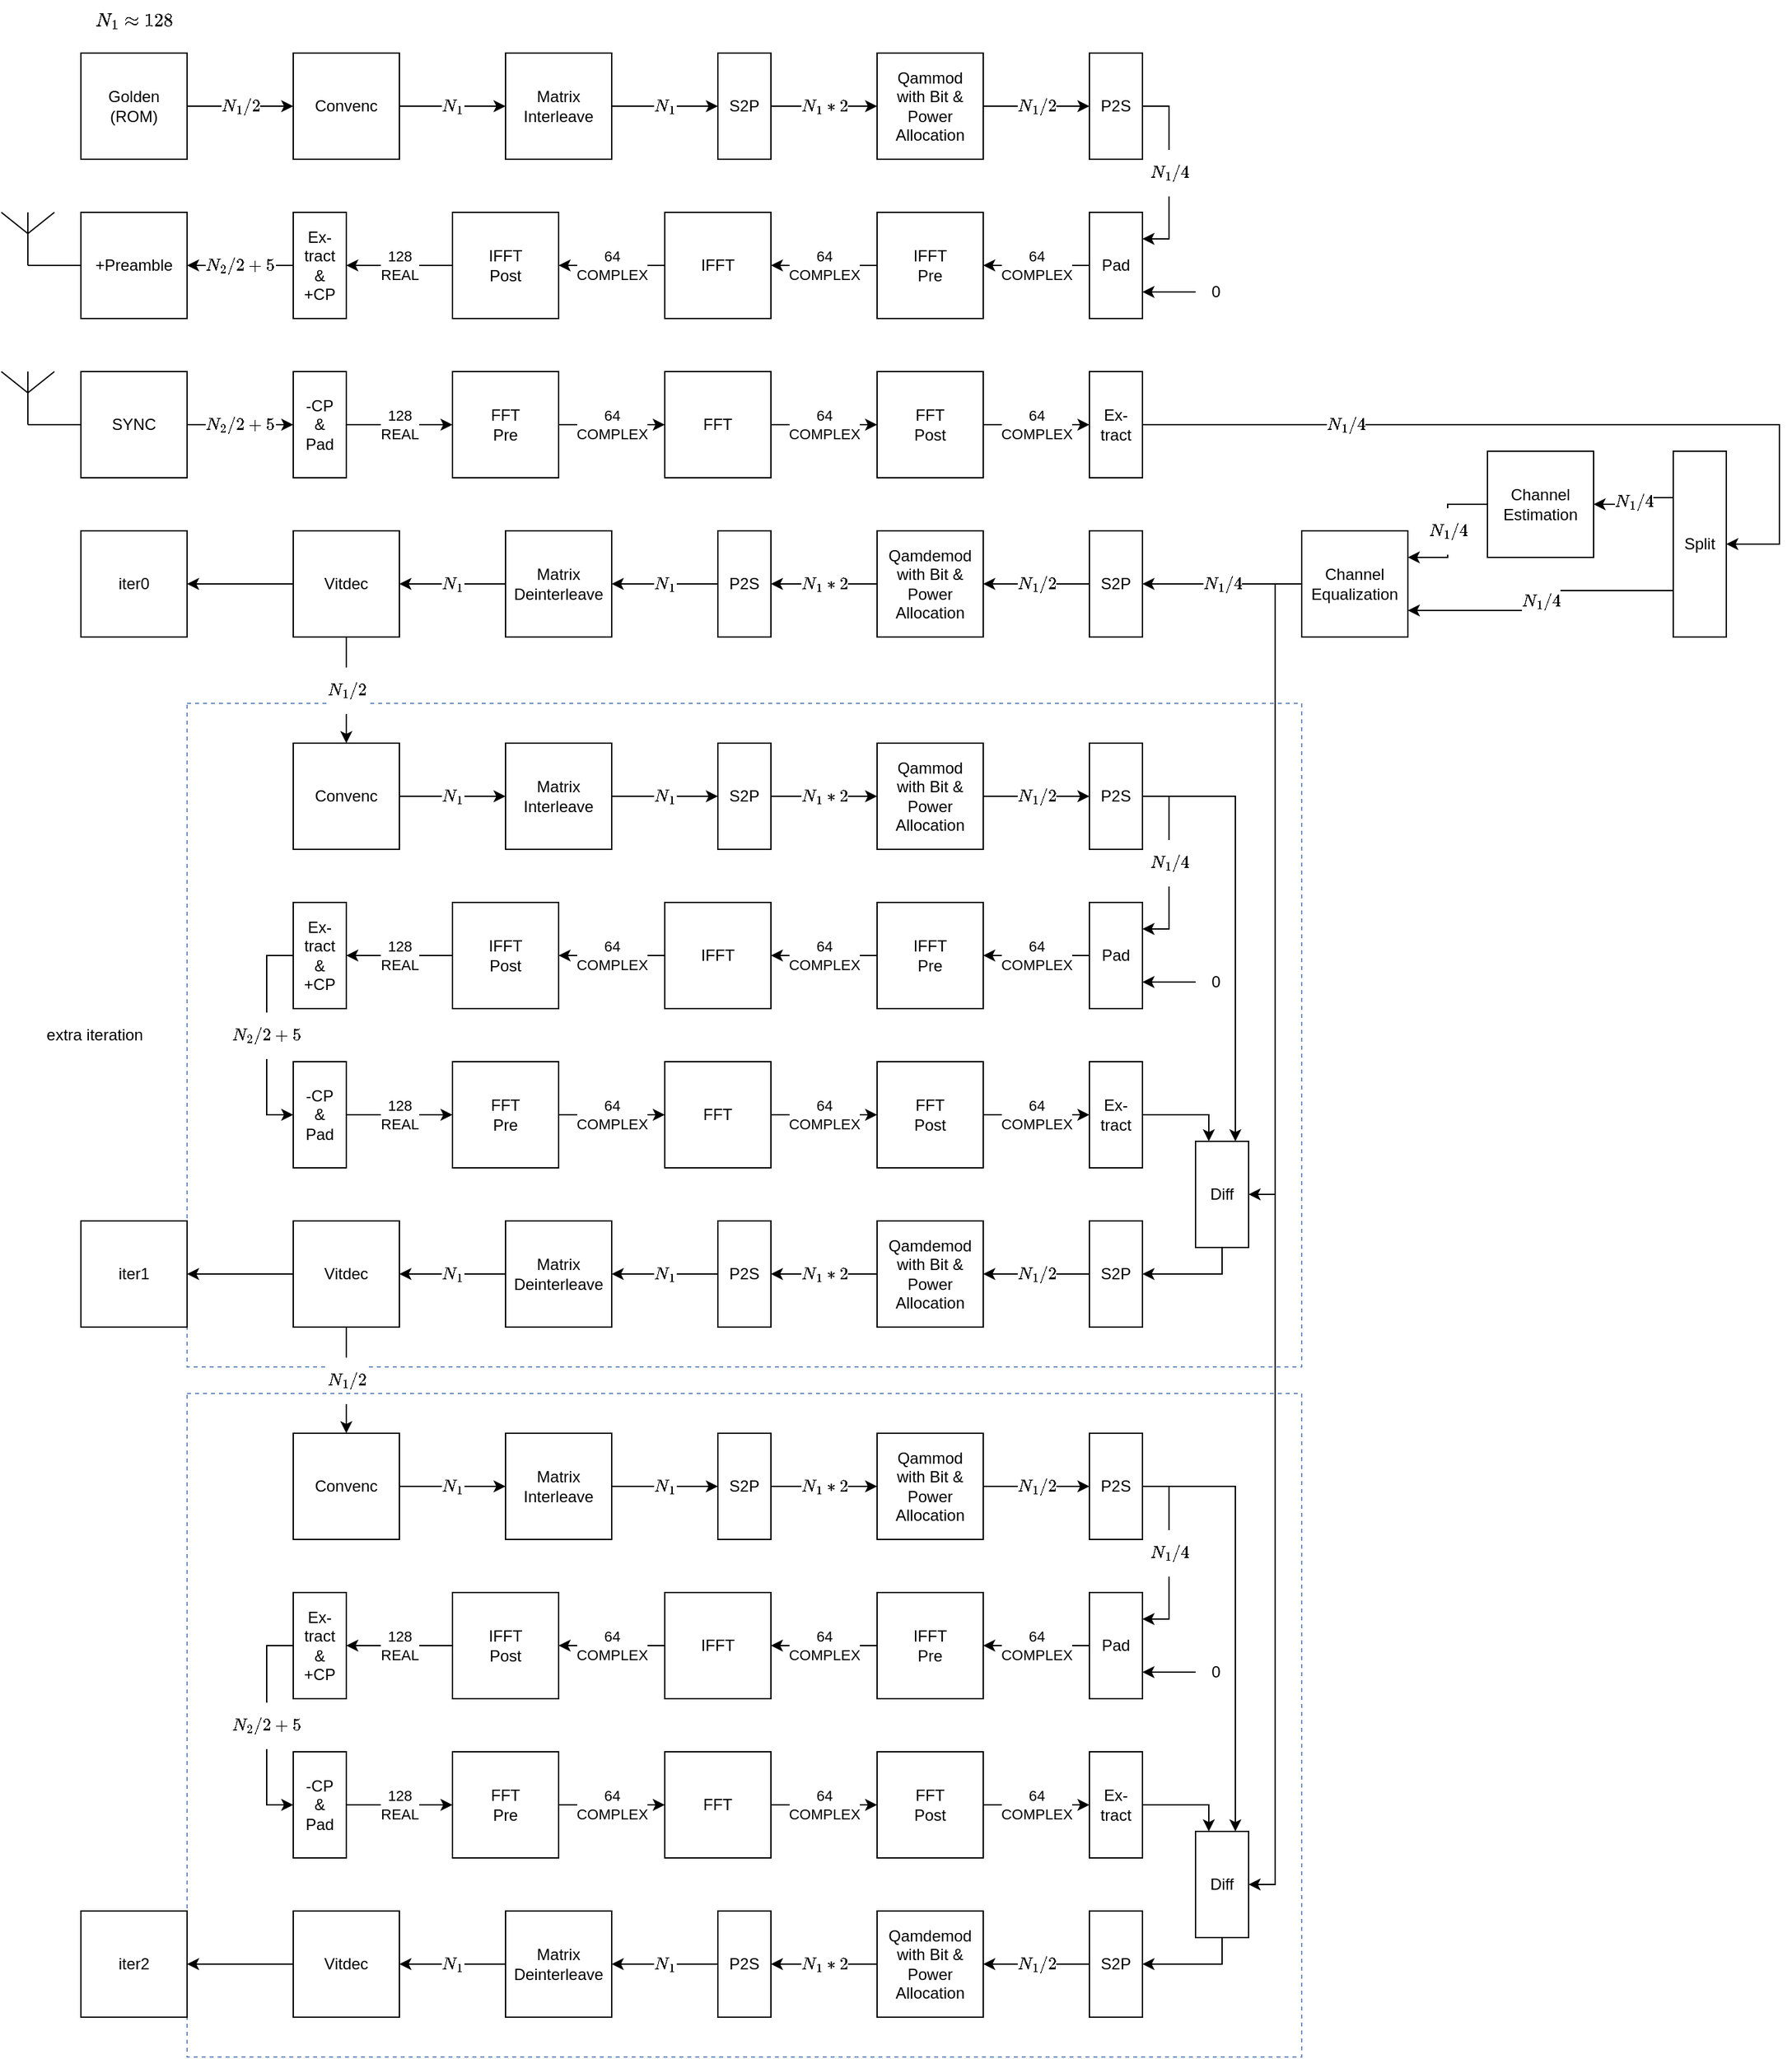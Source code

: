 <mxfile version="20.4.0" type="github">
  <diagram id="Y_lFGor3RjB1HOinJ1fB" name="框图">
    <mxGraphModel dx="1967" dy="1114" grid="1" gridSize="10" guides="1" tooltips="1" connect="1" arrows="1" fold="1" page="1" pageScale="1" pageWidth="827" pageHeight="1169" math="1" shadow="0">
      <root>
        <mxCell id="0" />
        <mxCell id="1" parent="0" />
        <mxCell id="4X7WZ7r-OvsgaBfrFV06-1" value="" style="rounded=0;whiteSpace=wrap;html=1;fillColor=none;dashed=1;strokeColor=#6c8ebf;" vertex="1" parent="1">
          <mxGeometry x="280" y="570" width="840" height="500" as="geometry" />
        </mxCell>
        <mxCell id="4X7WZ7r-OvsgaBfrFV06-2" value="$$N_1 / 2$$" style="edgeStyle=orthogonalEdgeStyle;rounded=0;orthogonalLoop=1;jettySize=auto;html=1;exitX=1;exitY=0.5;exitDx=0;exitDy=0;entryX=0;entryY=0.5;entryDx=0;entryDy=0;" edge="1" parent="1" source="4X7WZ7r-OvsgaBfrFV06-3" target="4X7WZ7r-OvsgaBfrFV06-5">
          <mxGeometry relative="1" as="geometry" />
        </mxCell>
        <mxCell id="4X7WZ7r-OvsgaBfrFV06-3" value="Golden&lt;br&gt;(ROM)" style="rounded=0;whiteSpace=wrap;html=1;" vertex="1" parent="1">
          <mxGeometry x="200" y="80" width="80" height="80" as="geometry" />
        </mxCell>
        <mxCell id="4X7WZ7r-OvsgaBfrFV06-4" value="$$N_1$$" style="edgeStyle=orthogonalEdgeStyle;rounded=0;orthogonalLoop=1;jettySize=auto;html=1;exitX=1;exitY=0.5;exitDx=0;exitDy=0;entryX=0;entryY=0.5;entryDx=0;entryDy=0;" edge="1" parent="1" source="4X7WZ7r-OvsgaBfrFV06-5" target="4X7WZ7r-OvsgaBfrFV06-7">
          <mxGeometry relative="1" as="geometry" />
        </mxCell>
        <mxCell id="4X7WZ7r-OvsgaBfrFV06-5" value="Convenc" style="rounded=0;whiteSpace=wrap;html=1;" vertex="1" parent="1">
          <mxGeometry x="360" y="80" width="80" height="80" as="geometry" />
        </mxCell>
        <mxCell id="4X7WZ7r-OvsgaBfrFV06-6" value="$$N_1$$" style="edgeStyle=orthogonalEdgeStyle;rounded=0;orthogonalLoop=1;jettySize=auto;html=1;exitX=1;exitY=0.5;exitDx=0;exitDy=0;entryX=0;entryY=0.5;entryDx=0;entryDy=0;" edge="1" parent="1" source="4X7WZ7r-OvsgaBfrFV06-7" target="4X7WZ7r-OvsgaBfrFV06-11">
          <mxGeometry relative="1" as="geometry" />
        </mxCell>
        <mxCell id="4X7WZ7r-OvsgaBfrFV06-7" value="Matrix&lt;br&gt;Interleave" style="rounded=0;whiteSpace=wrap;html=1;" vertex="1" parent="1">
          <mxGeometry x="520" y="80" width="80" height="80" as="geometry" />
        </mxCell>
        <mxCell id="4X7WZ7r-OvsgaBfrFV06-8" value="$$N_1/2$$" style="edgeStyle=orthogonalEdgeStyle;rounded=0;orthogonalLoop=1;jettySize=auto;html=1;exitX=1;exitY=0.5;exitDx=0;exitDy=0;entryX=0;entryY=0.5;entryDx=0;entryDy=0;" edge="1" parent="1" source="4X7WZ7r-OvsgaBfrFV06-9" target="4X7WZ7r-OvsgaBfrFV06-13">
          <mxGeometry relative="1" as="geometry" />
        </mxCell>
        <mxCell id="4X7WZ7r-OvsgaBfrFV06-9" value="Qammod&lt;br&gt;with Bit &amp;amp; Power Allocation" style="rounded=0;whiteSpace=wrap;html=1;" vertex="1" parent="1">
          <mxGeometry x="800" y="80" width="80" height="80" as="geometry" />
        </mxCell>
        <mxCell id="4X7WZ7r-OvsgaBfrFV06-10" value="$$N_1*2$$" style="edgeStyle=orthogonalEdgeStyle;rounded=0;orthogonalLoop=1;jettySize=auto;html=1;exitX=1;exitY=0.5;exitDx=0;exitDy=0;entryX=0;entryY=0.5;entryDx=0;entryDy=0;" edge="1" parent="1" source="4X7WZ7r-OvsgaBfrFV06-11" target="4X7WZ7r-OvsgaBfrFV06-9">
          <mxGeometry relative="1" as="geometry" />
        </mxCell>
        <mxCell id="4X7WZ7r-OvsgaBfrFV06-11" value="S2P" style="rounded=0;whiteSpace=wrap;html=1;" vertex="1" parent="1">
          <mxGeometry x="680" y="80" width="40" height="80" as="geometry" />
        </mxCell>
        <mxCell id="4X7WZ7r-OvsgaBfrFV06-12" value="$$N_1/4$$" style="edgeStyle=orthogonalEdgeStyle;rounded=0;orthogonalLoop=1;jettySize=auto;html=1;exitX=1;exitY=0.5;exitDx=0;exitDy=0;entryX=1;entryY=0.25;entryDx=0;entryDy=0;" edge="1" parent="1" source="4X7WZ7r-OvsgaBfrFV06-13" target="4X7WZ7r-OvsgaBfrFV06-17">
          <mxGeometry relative="1" as="geometry" />
        </mxCell>
        <mxCell id="4X7WZ7r-OvsgaBfrFV06-13" value="P2S" style="rounded=0;whiteSpace=wrap;html=1;" vertex="1" parent="1">
          <mxGeometry x="960" y="80" width="40" height="80" as="geometry" />
        </mxCell>
        <mxCell id="4X7WZ7r-OvsgaBfrFV06-14" value="64&lt;br&gt;COMPLEX" style="edgeStyle=orthogonalEdgeStyle;rounded=0;orthogonalLoop=1;jettySize=auto;html=1;exitX=0;exitY=0.5;exitDx=0;exitDy=0;entryX=1;entryY=0.5;entryDx=0;entryDy=0;" edge="1" parent="1" source="4X7WZ7r-OvsgaBfrFV06-15" target="4X7WZ7r-OvsgaBfrFV06-23">
          <mxGeometry relative="1" as="geometry" />
        </mxCell>
        <mxCell id="4X7WZ7r-OvsgaBfrFV06-15" value="IFFT" style="rounded=0;whiteSpace=wrap;html=1;" vertex="1" parent="1">
          <mxGeometry x="640" y="200" width="80" height="80" as="geometry" />
        </mxCell>
        <mxCell id="4X7WZ7r-OvsgaBfrFV06-16" value="64 &lt;br&gt;COMPLEX" style="edgeStyle=none;rounded=0;orthogonalLoop=1;jettySize=auto;html=1;exitX=0;exitY=0.5;exitDx=0;exitDy=0;entryX=1;entryY=0.5;entryDx=0;entryDy=0;endArrow=classic;endFill=1;" edge="1" parent="1" source="4X7WZ7r-OvsgaBfrFV06-17" target="4X7WZ7r-OvsgaBfrFV06-32">
          <mxGeometry relative="1" as="geometry" />
        </mxCell>
        <mxCell id="4X7WZ7r-OvsgaBfrFV06-17" value="Pad" style="rounded=0;whiteSpace=wrap;html=1;" vertex="1" parent="1">
          <mxGeometry x="960" y="200" width="40" height="80" as="geometry" />
        </mxCell>
        <mxCell id="4X7WZ7r-OvsgaBfrFV06-18" style="edgeStyle=orthogonalEdgeStyle;rounded=0;orthogonalLoop=1;jettySize=auto;html=1;entryX=1;entryY=0.75;entryDx=0;entryDy=0;" edge="1" parent="1" source="4X7WZ7r-OvsgaBfrFV06-19" target="4X7WZ7r-OvsgaBfrFV06-17">
          <mxGeometry relative="1" as="geometry" />
        </mxCell>
        <mxCell id="4X7WZ7r-OvsgaBfrFV06-19" value="0" style="text;html=1;align=center;verticalAlign=middle;resizable=0;points=[];autosize=1;strokeColor=none;fillColor=none;" vertex="1" parent="1">
          <mxGeometry x="1040" y="245" width="30" height="30" as="geometry" />
        </mxCell>
        <mxCell id="4X7WZ7r-OvsgaBfrFV06-20" style="rounded=0;orthogonalLoop=1;jettySize=auto;html=1;exitX=0;exitY=0.5;exitDx=0;exitDy=0;entryX=0.5;entryY=1;entryDx=0;entryDy=0;entryPerimeter=0;endArrow=none;endFill=0;" edge="1" parent="1" source="4X7WZ7r-OvsgaBfrFV06-21" target="4X7WZ7r-OvsgaBfrFV06-24">
          <mxGeometry relative="1" as="geometry" />
        </mxCell>
        <mxCell id="4X7WZ7r-OvsgaBfrFV06-21" value="+Preamble" style="rounded=0;whiteSpace=wrap;html=1;" vertex="1" parent="1">
          <mxGeometry x="200" y="200" width="80" height="80" as="geometry" />
        </mxCell>
        <mxCell id="4X7WZ7r-OvsgaBfrFV06-22" value="128&lt;br&gt;REAL" style="edgeStyle=none;rounded=0;orthogonalLoop=1;jettySize=auto;html=1;exitX=0;exitY=0.5;exitDx=0;exitDy=0;entryX=1;entryY=0.5;entryDx=0;entryDy=0;endArrow=classic;endFill=1;" edge="1" parent="1" source="4X7WZ7r-OvsgaBfrFV06-23" target="4X7WZ7r-OvsgaBfrFV06-34">
          <mxGeometry relative="1" as="geometry" />
        </mxCell>
        <mxCell id="4X7WZ7r-OvsgaBfrFV06-23" value="IFFT&lt;br&gt;Post" style="rounded=0;whiteSpace=wrap;html=1;" vertex="1" parent="1">
          <mxGeometry x="480" y="200" width="80" height="80" as="geometry" />
        </mxCell>
        <mxCell id="4X7WZ7r-OvsgaBfrFV06-24" value="" style="verticalLabelPosition=bottom;shadow=0;dashed=0;align=center;html=1;verticalAlign=top;shape=mxgraph.electrical.radio.aerial_-_antenna_1;" vertex="1" parent="1">
          <mxGeometry x="140" y="200" width="40" height="40" as="geometry" />
        </mxCell>
        <mxCell id="4X7WZ7r-OvsgaBfrFV06-25" style="rounded=0;orthogonalLoop=1;jettySize=auto;html=1;exitX=0;exitY=0.5;exitDx=0;exitDy=0;entryX=0.5;entryY=1;entryDx=0;entryDy=0;entryPerimeter=0;endArrow=none;endFill=0;" edge="1" parent="1" source="4X7WZ7r-OvsgaBfrFV06-27" target="4X7WZ7r-OvsgaBfrFV06-28">
          <mxGeometry relative="1" as="geometry" />
        </mxCell>
        <mxCell id="4X7WZ7r-OvsgaBfrFV06-26" value="$$N_2/2+5$$" style="edgeStyle=none;rounded=0;orthogonalLoop=1;jettySize=auto;html=1;exitX=1;exitY=0.5;exitDx=0;exitDy=0;entryX=0;entryY=0.5;entryDx=0;entryDy=0;endArrow=classic;endFill=1;" edge="1" parent="1" source="4X7WZ7r-OvsgaBfrFV06-27" target="4X7WZ7r-OvsgaBfrFV06-36">
          <mxGeometry relative="1" as="geometry" />
        </mxCell>
        <mxCell id="4X7WZ7r-OvsgaBfrFV06-27" value="SYNC" style="rounded=0;whiteSpace=wrap;html=1;" vertex="1" parent="1">
          <mxGeometry x="200" y="320" width="80" height="80" as="geometry" />
        </mxCell>
        <mxCell id="4X7WZ7r-OvsgaBfrFV06-28" value="" style="verticalLabelPosition=bottom;shadow=0;dashed=0;align=center;html=1;verticalAlign=top;shape=mxgraph.electrical.radio.aerial_-_antenna_1;" vertex="1" parent="1">
          <mxGeometry x="140" y="320" width="40" height="40" as="geometry" />
        </mxCell>
        <mxCell id="4X7WZ7r-OvsgaBfrFV06-29" value="64&lt;br&gt;COMPLEX" style="edgeStyle=none;rounded=0;orthogonalLoop=1;jettySize=auto;html=1;exitX=1;exitY=0.5;exitDx=0;exitDy=0;entryX=0;entryY=0.5;entryDx=0;entryDy=0;endArrow=classic;endFill=1;" edge="1" parent="1" source="4X7WZ7r-OvsgaBfrFV06-30" target="4X7WZ7r-OvsgaBfrFV06-38">
          <mxGeometry relative="1" as="geometry" />
        </mxCell>
        <mxCell id="4X7WZ7r-OvsgaBfrFV06-30" value="FFT" style="rounded=0;whiteSpace=wrap;html=1;" vertex="1" parent="1">
          <mxGeometry x="640" y="320" width="80" height="80" as="geometry" />
        </mxCell>
        <mxCell id="4X7WZ7r-OvsgaBfrFV06-31" value="64&lt;br&gt;COMPLEX" style="edgeStyle=none;rounded=0;orthogonalLoop=1;jettySize=auto;html=1;exitX=0;exitY=0.5;exitDx=0;exitDy=0;entryX=1;entryY=0.5;entryDx=0;entryDy=0;endArrow=classic;endFill=1;" edge="1" parent="1" source="4X7WZ7r-OvsgaBfrFV06-32" target="4X7WZ7r-OvsgaBfrFV06-15">
          <mxGeometry relative="1" as="geometry" />
        </mxCell>
        <mxCell id="4X7WZ7r-OvsgaBfrFV06-32" value="IFFT&lt;br&gt;Pre" style="rounded=0;whiteSpace=wrap;html=1;" vertex="1" parent="1">
          <mxGeometry x="800" y="200" width="80" height="80" as="geometry" />
        </mxCell>
        <mxCell id="4X7WZ7r-OvsgaBfrFV06-33" value="$$N_2/2+5$$" style="edgeStyle=none;rounded=0;orthogonalLoop=1;jettySize=auto;html=1;exitX=0;exitY=0.5;exitDx=0;exitDy=0;entryX=1;entryY=0.5;entryDx=0;entryDy=0;endArrow=classic;endFill=1;" edge="1" parent="1" source="4X7WZ7r-OvsgaBfrFV06-34" target="4X7WZ7r-OvsgaBfrFV06-21">
          <mxGeometry relative="1" as="geometry" />
        </mxCell>
        <mxCell id="4X7WZ7r-OvsgaBfrFV06-34" value="Ex-&lt;br&gt;tract&lt;br&gt;&amp;amp;&lt;br&gt;+CP" style="rounded=0;whiteSpace=wrap;html=1;" vertex="1" parent="1">
          <mxGeometry x="360" y="200" width="40" height="80" as="geometry" />
        </mxCell>
        <mxCell id="4X7WZ7r-OvsgaBfrFV06-35" value="128&lt;br&gt;REAL" style="edgeStyle=none;rounded=0;orthogonalLoop=1;jettySize=auto;html=1;exitX=1;exitY=0.5;exitDx=0;exitDy=0;entryX=0;entryY=0.5;entryDx=0;entryDy=0;endArrow=classic;endFill=1;" edge="1" parent="1" source="4X7WZ7r-OvsgaBfrFV06-36" target="4X7WZ7r-OvsgaBfrFV06-40">
          <mxGeometry relative="1" as="geometry" />
        </mxCell>
        <mxCell id="4X7WZ7r-OvsgaBfrFV06-36" value="-CP&lt;br&gt;&amp;amp;&lt;br&gt;Pad" style="rounded=0;whiteSpace=wrap;html=1;" vertex="1" parent="1">
          <mxGeometry x="360" y="320" width="40" height="80" as="geometry" />
        </mxCell>
        <mxCell id="4X7WZ7r-OvsgaBfrFV06-37" value="64&lt;br&gt;COMPLEX" style="edgeStyle=none;rounded=0;orthogonalLoop=1;jettySize=auto;html=1;exitX=1;exitY=0.5;exitDx=0;exitDy=0;entryX=0;entryY=0.5;entryDx=0;entryDy=0;endArrow=classic;endFill=1;" edge="1" parent="1" source="4X7WZ7r-OvsgaBfrFV06-38" target="4X7WZ7r-OvsgaBfrFV06-42">
          <mxGeometry relative="1" as="geometry" />
        </mxCell>
        <mxCell id="4X7WZ7r-OvsgaBfrFV06-38" value="FFT&lt;br&gt;Post" style="rounded=0;whiteSpace=wrap;html=1;" vertex="1" parent="1">
          <mxGeometry x="800" y="320" width="80" height="80" as="geometry" />
        </mxCell>
        <mxCell id="4X7WZ7r-OvsgaBfrFV06-39" value="64&lt;br&gt;COMPLEX" style="edgeStyle=none;rounded=0;orthogonalLoop=1;jettySize=auto;html=1;exitX=1;exitY=0.5;exitDx=0;exitDy=0;entryX=0;entryY=0.5;entryDx=0;entryDy=0;endArrow=classic;endFill=1;" edge="1" parent="1" source="4X7WZ7r-OvsgaBfrFV06-40" target="4X7WZ7r-OvsgaBfrFV06-30">
          <mxGeometry relative="1" as="geometry" />
        </mxCell>
        <mxCell id="4X7WZ7r-OvsgaBfrFV06-40" value="FFT&lt;br&gt;Pre" style="rounded=0;whiteSpace=wrap;html=1;" vertex="1" parent="1">
          <mxGeometry x="480" y="320" width="80" height="80" as="geometry" />
        </mxCell>
        <mxCell id="4X7WZ7r-OvsgaBfrFV06-41" value="$$N_1/4$$" style="edgeStyle=orthogonalEdgeStyle;rounded=0;orthogonalLoop=1;jettySize=auto;html=1;exitX=1;exitY=0.5;exitDx=0;exitDy=0;entryX=1;entryY=0.5;entryDx=0;entryDy=0;endArrow=classic;endFill=1;" edge="1" parent="1" source="4X7WZ7r-OvsgaBfrFV06-42" target="4X7WZ7r-OvsgaBfrFV06-45">
          <mxGeometry x="-0.5" relative="1" as="geometry">
            <mxPoint x="1000" y="480" as="targetPoint" />
            <Array as="points">
              <mxPoint x="1480" y="360" />
              <mxPoint x="1480" y="450" />
            </Array>
            <mxPoint as="offset" />
          </mxGeometry>
        </mxCell>
        <mxCell id="4X7WZ7r-OvsgaBfrFV06-42" value="Ex-&lt;br&gt;tract" style="rounded=0;whiteSpace=wrap;html=1;" vertex="1" parent="1">
          <mxGeometry x="960" y="320" width="40" height="80" as="geometry" />
        </mxCell>
        <mxCell id="4X7WZ7r-OvsgaBfrFV06-43" value="$$N_1/4$$" style="edgeStyle=orthogonalEdgeStyle;rounded=0;orthogonalLoop=1;jettySize=auto;html=1;exitX=0;exitY=0.25;exitDx=0;exitDy=0;entryX=1;entryY=0.5;entryDx=0;entryDy=0;endArrow=classic;endFill=1;" edge="1" parent="1" source="4X7WZ7r-OvsgaBfrFV06-45" target="4X7WZ7r-OvsgaBfrFV06-47">
          <mxGeometry relative="1" as="geometry" />
        </mxCell>
        <mxCell id="4X7WZ7r-OvsgaBfrFV06-44" value="$$N_1/4$$" style="edgeStyle=orthogonalEdgeStyle;rounded=0;orthogonalLoop=1;jettySize=auto;html=1;exitX=0;exitY=0.75;exitDx=0;exitDy=0;entryX=1;entryY=0.75;entryDx=0;entryDy=0;endArrow=classic;endFill=1;" edge="1" parent="1" source="4X7WZ7r-OvsgaBfrFV06-45" target="4X7WZ7r-OvsgaBfrFV06-51">
          <mxGeometry relative="1" as="geometry">
            <mxPoint x="1400" y="480" as="sourcePoint" />
          </mxGeometry>
        </mxCell>
        <mxCell id="4X7WZ7r-OvsgaBfrFV06-45" value="Split" style="rounded=0;whiteSpace=wrap;html=1;" vertex="1" parent="1">
          <mxGeometry x="1400" y="380" width="40" height="140" as="geometry" />
        </mxCell>
        <mxCell id="4X7WZ7r-OvsgaBfrFV06-46" value="$$N_1/4$$" style="edgeStyle=orthogonalEdgeStyle;rounded=0;orthogonalLoop=1;jettySize=auto;html=1;exitX=0;exitY=0.5;exitDx=0;exitDy=0;entryX=1;entryY=0.25;entryDx=0;entryDy=0;endArrow=classic;endFill=1;" edge="1" parent="1" source="4X7WZ7r-OvsgaBfrFV06-47" target="4X7WZ7r-OvsgaBfrFV06-51">
          <mxGeometry relative="1" as="geometry">
            <mxPoint x="1240" y="420" as="sourcePoint" />
          </mxGeometry>
        </mxCell>
        <mxCell id="4X7WZ7r-OvsgaBfrFV06-47" value="Channel&lt;br&gt;Estimation" style="rounded=0;whiteSpace=wrap;html=1;" vertex="1" parent="1">
          <mxGeometry x="1260" y="380" width="80" height="80" as="geometry" />
        </mxCell>
        <mxCell id="4X7WZ7r-OvsgaBfrFV06-48" value="$$N_1/4$$" style="edgeStyle=orthogonalEdgeStyle;rounded=0;orthogonalLoop=1;jettySize=auto;html=1;exitX=0;exitY=0.5;exitDx=0;exitDy=0;entryX=1;entryY=0.5;entryDx=0;entryDy=0;endArrow=classic;endFill=1;" edge="1" parent="1" source="4X7WZ7r-OvsgaBfrFV06-51" target="4X7WZ7r-OvsgaBfrFV06-53">
          <mxGeometry relative="1" as="geometry" />
        </mxCell>
        <mxCell id="4X7WZ7r-OvsgaBfrFV06-49" style="edgeStyle=orthogonalEdgeStyle;rounded=0;orthogonalLoop=1;jettySize=auto;html=1;exitX=0;exitY=0.5;exitDx=0;exitDy=0;entryX=1;entryY=0.5;entryDx=0;entryDy=0;endArrow=classic;endFill=1;" edge="1" parent="1" source="4X7WZ7r-OvsgaBfrFV06-51" target="4X7WZ7r-OvsgaBfrFV06-111">
          <mxGeometry relative="1" as="geometry" />
        </mxCell>
        <mxCell id="4X7WZ7r-OvsgaBfrFV06-50" style="edgeStyle=orthogonalEdgeStyle;rounded=0;orthogonalLoop=1;jettySize=auto;html=1;exitX=0;exitY=0.5;exitDx=0;exitDy=0;entryX=1;entryY=0.5;entryDx=0;entryDy=0;endArrow=classic;endFill=1;" edge="1" parent="1" source="4X7WZ7r-OvsgaBfrFV06-51" target="4X7WZ7r-OvsgaBfrFV06-157">
          <mxGeometry relative="1" as="geometry" />
        </mxCell>
        <mxCell id="4X7WZ7r-OvsgaBfrFV06-51" value="Channel&lt;br&gt;Equalization" style="rounded=0;whiteSpace=wrap;html=1;" vertex="1" parent="1">
          <mxGeometry x="1120" y="440" width="80" height="80" as="geometry" />
        </mxCell>
        <mxCell id="4X7WZ7r-OvsgaBfrFV06-52" value="$$N_1/2$$" style="edgeStyle=orthogonalEdgeStyle;rounded=0;orthogonalLoop=1;jettySize=auto;html=1;exitX=0;exitY=0.5;exitDx=0;exitDy=0;entryX=1;entryY=0.5;entryDx=0;entryDy=0;endArrow=classic;endFill=1;" edge="1" parent="1" source="4X7WZ7r-OvsgaBfrFV06-53" target="4X7WZ7r-OvsgaBfrFV06-56">
          <mxGeometry relative="1" as="geometry" />
        </mxCell>
        <mxCell id="4X7WZ7r-OvsgaBfrFV06-53" value="S2P" style="rounded=0;whiteSpace=wrap;html=1;" vertex="1" parent="1">
          <mxGeometry x="960" y="440" width="40" height="80" as="geometry" />
        </mxCell>
        <mxCell id="4X7WZ7r-OvsgaBfrFV06-54" value="$$N_1 \approx 128$$" style="text;html=1;align=center;verticalAlign=middle;resizable=0;points=[];autosize=1;strokeColor=none;fillColor=none;" vertex="1" parent="1">
          <mxGeometry x="170" y="40" width="140" height="30" as="geometry" />
        </mxCell>
        <mxCell id="4X7WZ7r-OvsgaBfrFV06-55" value="$$N_1*2$$" style="edgeStyle=orthogonalEdgeStyle;rounded=0;orthogonalLoop=1;jettySize=auto;html=1;exitX=0;exitY=0.5;exitDx=0;exitDy=0;entryX=1;entryY=0.5;entryDx=0;entryDy=0;endArrow=classic;endFill=1;" edge="1" parent="1" source="4X7WZ7r-OvsgaBfrFV06-56" target="4X7WZ7r-OvsgaBfrFV06-58">
          <mxGeometry relative="1" as="geometry" />
        </mxCell>
        <mxCell id="4X7WZ7r-OvsgaBfrFV06-56" value="Qamdemod&lt;br&gt;with Bit &amp;amp; Power Allocation" style="rounded=0;whiteSpace=wrap;html=1;" vertex="1" parent="1">
          <mxGeometry x="800" y="440" width="80" height="80" as="geometry" />
        </mxCell>
        <mxCell id="4X7WZ7r-OvsgaBfrFV06-57" value="$$N_1$$" style="edgeStyle=orthogonalEdgeStyle;rounded=0;orthogonalLoop=1;jettySize=auto;html=1;exitX=0;exitY=0.5;exitDx=0;exitDy=0;entryX=1;entryY=0.5;entryDx=0;entryDy=0;endArrow=classic;endFill=1;" edge="1" parent="1" source="4X7WZ7r-OvsgaBfrFV06-58" target="4X7WZ7r-OvsgaBfrFV06-60">
          <mxGeometry relative="1" as="geometry" />
        </mxCell>
        <mxCell id="4X7WZ7r-OvsgaBfrFV06-58" value="P2S" style="rounded=0;whiteSpace=wrap;html=1;" vertex="1" parent="1">
          <mxGeometry x="680" y="440" width="40" height="80" as="geometry" />
        </mxCell>
        <mxCell id="4X7WZ7r-OvsgaBfrFV06-59" value="$$N_1$$" style="edgeStyle=orthogonalEdgeStyle;rounded=0;orthogonalLoop=1;jettySize=auto;html=1;exitX=0;exitY=0.5;exitDx=0;exitDy=0;entryX=1;entryY=0.5;entryDx=0;entryDy=0;endArrow=classic;endFill=1;" edge="1" parent="1" source="4X7WZ7r-OvsgaBfrFV06-60" target="4X7WZ7r-OvsgaBfrFV06-63">
          <mxGeometry relative="1" as="geometry" />
        </mxCell>
        <mxCell id="4X7WZ7r-OvsgaBfrFV06-60" value="Matrix&lt;br&gt;Deinterleave" style="rounded=0;whiteSpace=wrap;html=1;" vertex="1" parent="1">
          <mxGeometry x="520" y="440" width="80" height="80" as="geometry" />
        </mxCell>
        <mxCell id="4X7WZ7r-OvsgaBfrFV06-61" style="edgeStyle=orthogonalEdgeStyle;rounded=0;orthogonalLoop=1;jettySize=auto;html=1;exitX=0;exitY=0.5;exitDx=0;exitDy=0;entryX=1;entryY=0.5;entryDx=0;entryDy=0;endArrow=classic;endFill=1;" edge="1" parent="1" source="4X7WZ7r-OvsgaBfrFV06-63" target="4X7WZ7r-OvsgaBfrFV06-64">
          <mxGeometry relative="1" as="geometry" />
        </mxCell>
        <mxCell id="4X7WZ7r-OvsgaBfrFV06-62" value="$$N_1/2$$" style="edgeStyle=orthogonalEdgeStyle;rounded=0;orthogonalLoop=1;jettySize=auto;html=1;exitX=0.5;exitY=1;exitDx=0;exitDy=0;entryX=0.5;entryY=0;entryDx=0;entryDy=0;endArrow=classic;endFill=1;" edge="1" parent="1" source="4X7WZ7r-OvsgaBfrFV06-63" target="4X7WZ7r-OvsgaBfrFV06-66">
          <mxGeometry relative="1" as="geometry" />
        </mxCell>
        <mxCell id="4X7WZ7r-OvsgaBfrFV06-63" value="Vitdec" style="rounded=0;whiteSpace=wrap;html=1;" vertex="1" parent="1">
          <mxGeometry x="360" y="440" width="80" height="80" as="geometry" />
        </mxCell>
        <mxCell id="4X7WZ7r-OvsgaBfrFV06-64" value="iter0" style="rounded=0;whiteSpace=wrap;html=1;" vertex="1" parent="1">
          <mxGeometry x="200" y="440" width="80" height="80" as="geometry" />
        </mxCell>
        <mxCell id="4X7WZ7r-OvsgaBfrFV06-65" value="$$N_1$$" style="edgeStyle=orthogonalEdgeStyle;rounded=0;orthogonalLoop=1;jettySize=auto;html=1;exitX=1;exitY=0.5;exitDx=0;exitDy=0;entryX=0;entryY=0.5;entryDx=0;entryDy=0;" edge="1" parent="1" source="4X7WZ7r-OvsgaBfrFV06-66" target="4X7WZ7r-OvsgaBfrFV06-68">
          <mxGeometry relative="1" as="geometry" />
        </mxCell>
        <mxCell id="4X7WZ7r-OvsgaBfrFV06-66" value="Convenc" style="rounded=0;whiteSpace=wrap;html=1;" vertex="1" parent="1">
          <mxGeometry x="360" y="600" width="80" height="80" as="geometry" />
        </mxCell>
        <mxCell id="4X7WZ7r-OvsgaBfrFV06-67" value="$$N_1$$" style="edgeStyle=orthogonalEdgeStyle;rounded=0;orthogonalLoop=1;jettySize=auto;html=1;exitX=1;exitY=0.5;exitDx=0;exitDy=0;entryX=0;entryY=0.5;entryDx=0;entryDy=0;" edge="1" parent="1" source="4X7WZ7r-OvsgaBfrFV06-68" target="4X7WZ7r-OvsgaBfrFV06-72">
          <mxGeometry relative="1" as="geometry" />
        </mxCell>
        <mxCell id="4X7WZ7r-OvsgaBfrFV06-68" value="Matrix&lt;br&gt;Interleave" style="rounded=0;whiteSpace=wrap;html=1;" vertex="1" parent="1">
          <mxGeometry x="520" y="600" width="80" height="80" as="geometry" />
        </mxCell>
        <mxCell id="4X7WZ7r-OvsgaBfrFV06-69" value="$$N_1/2$$" style="edgeStyle=orthogonalEdgeStyle;rounded=0;orthogonalLoop=1;jettySize=auto;html=1;exitX=1;exitY=0.5;exitDx=0;exitDy=0;entryX=0;entryY=0.5;entryDx=0;entryDy=0;" edge="1" parent="1" source="4X7WZ7r-OvsgaBfrFV06-70" target="4X7WZ7r-OvsgaBfrFV06-75">
          <mxGeometry relative="1" as="geometry" />
        </mxCell>
        <mxCell id="4X7WZ7r-OvsgaBfrFV06-70" value="Qammod&lt;br&gt;with Bit &amp;amp; Power Allocation" style="rounded=0;whiteSpace=wrap;html=1;" vertex="1" parent="1">
          <mxGeometry x="800" y="600" width="80" height="80" as="geometry" />
        </mxCell>
        <mxCell id="4X7WZ7r-OvsgaBfrFV06-71" value="$$N_1*2$$" style="edgeStyle=orthogonalEdgeStyle;rounded=0;orthogonalLoop=1;jettySize=auto;html=1;exitX=1;exitY=0.5;exitDx=0;exitDy=0;entryX=0;entryY=0.5;entryDx=0;entryDy=0;" edge="1" parent="1" source="4X7WZ7r-OvsgaBfrFV06-72" target="4X7WZ7r-OvsgaBfrFV06-70">
          <mxGeometry relative="1" as="geometry" />
        </mxCell>
        <mxCell id="4X7WZ7r-OvsgaBfrFV06-72" value="S2P" style="rounded=0;whiteSpace=wrap;html=1;" vertex="1" parent="1">
          <mxGeometry x="680" y="600" width="40" height="80" as="geometry" />
        </mxCell>
        <mxCell id="4X7WZ7r-OvsgaBfrFV06-73" value="$$N_1/4$$" style="edgeStyle=orthogonalEdgeStyle;rounded=0;orthogonalLoop=1;jettySize=auto;html=1;exitX=1;exitY=0.5;exitDx=0;exitDy=0;entryX=1;entryY=0.25;entryDx=0;entryDy=0;" edge="1" parent="1" source="4X7WZ7r-OvsgaBfrFV06-75" target="4X7WZ7r-OvsgaBfrFV06-79">
          <mxGeometry relative="1" as="geometry" />
        </mxCell>
        <mxCell id="4X7WZ7r-OvsgaBfrFV06-74" style="edgeStyle=orthogonalEdgeStyle;rounded=0;orthogonalLoop=1;jettySize=auto;html=1;exitX=1;exitY=0.5;exitDx=0;exitDy=0;entryX=0.75;entryY=0;entryDx=0;entryDy=0;endArrow=classic;endFill=1;" edge="1" parent="1" source="4X7WZ7r-OvsgaBfrFV06-75" target="4X7WZ7r-OvsgaBfrFV06-111">
          <mxGeometry relative="1" as="geometry" />
        </mxCell>
        <mxCell id="4X7WZ7r-OvsgaBfrFV06-75" value="P2S" style="rounded=0;whiteSpace=wrap;html=1;" vertex="1" parent="1">
          <mxGeometry x="960" y="600" width="40" height="80" as="geometry" />
        </mxCell>
        <mxCell id="4X7WZ7r-OvsgaBfrFV06-76" value="64&lt;br&gt;COMPLEX" style="edgeStyle=orthogonalEdgeStyle;rounded=0;orthogonalLoop=1;jettySize=auto;html=1;exitX=0;exitY=0.5;exitDx=0;exitDy=0;entryX=1;entryY=0.5;entryDx=0;entryDy=0;" edge="1" parent="1" source="4X7WZ7r-OvsgaBfrFV06-77" target="4X7WZ7r-OvsgaBfrFV06-83">
          <mxGeometry relative="1" as="geometry" />
        </mxCell>
        <mxCell id="4X7WZ7r-OvsgaBfrFV06-77" value="IFFT" style="rounded=0;whiteSpace=wrap;html=1;" vertex="1" parent="1">
          <mxGeometry x="640" y="720" width="80" height="80" as="geometry" />
        </mxCell>
        <mxCell id="4X7WZ7r-OvsgaBfrFV06-78" value="64 &lt;br&gt;COMPLEX" style="edgeStyle=none;rounded=0;orthogonalLoop=1;jettySize=auto;html=1;exitX=0;exitY=0.5;exitDx=0;exitDy=0;entryX=1;entryY=0.5;entryDx=0;entryDy=0;endArrow=classic;endFill=1;" edge="1" parent="1" source="4X7WZ7r-OvsgaBfrFV06-79" target="4X7WZ7r-OvsgaBfrFV06-85">
          <mxGeometry relative="1" as="geometry" />
        </mxCell>
        <mxCell id="4X7WZ7r-OvsgaBfrFV06-79" value="Pad" style="rounded=0;whiteSpace=wrap;html=1;" vertex="1" parent="1">
          <mxGeometry x="960" y="720" width="40" height="80" as="geometry" />
        </mxCell>
        <mxCell id="4X7WZ7r-OvsgaBfrFV06-80" style="edgeStyle=orthogonalEdgeStyle;rounded=0;orthogonalLoop=1;jettySize=auto;html=1;entryX=1;entryY=0.75;entryDx=0;entryDy=0;" edge="1" parent="1" source="4X7WZ7r-OvsgaBfrFV06-81" target="4X7WZ7r-OvsgaBfrFV06-79">
          <mxGeometry relative="1" as="geometry" />
        </mxCell>
        <mxCell id="4X7WZ7r-OvsgaBfrFV06-81" value="0" style="text;html=1;align=center;verticalAlign=middle;resizable=0;points=[];autosize=1;strokeColor=none;fillColor=none;" vertex="1" parent="1">
          <mxGeometry x="1040" y="765" width="30" height="30" as="geometry" />
        </mxCell>
        <mxCell id="4X7WZ7r-OvsgaBfrFV06-82" value="128&lt;br&gt;REAL" style="edgeStyle=none;rounded=0;orthogonalLoop=1;jettySize=auto;html=1;exitX=0;exitY=0.5;exitDx=0;exitDy=0;entryX=1;entryY=0.5;entryDx=0;entryDy=0;endArrow=classic;endFill=1;" edge="1" parent="1" source="4X7WZ7r-OvsgaBfrFV06-83" target="4X7WZ7r-OvsgaBfrFV06-87">
          <mxGeometry relative="1" as="geometry" />
        </mxCell>
        <mxCell id="4X7WZ7r-OvsgaBfrFV06-83" value="IFFT&lt;br&gt;Post" style="rounded=0;whiteSpace=wrap;html=1;" vertex="1" parent="1">
          <mxGeometry x="480" y="720" width="80" height="80" as="geometry" />
        </mxCell>
        <mxCell id="4X7WZ7r-OvsgaBfrFV06-84" value="64&lt;br&gt;COMPLEX" style="edgeStyle=none;rounded=0;orthogonalLoop=1;jettySize=auto;html=1;exitX=0;exitY=0.5;exitDx=0;exitDy=0;entryX=1;entryY=0.5;entryDx=0;entryDy=0;endArrow=classic;endFill=1;" edge="1" parent="1" source="4X7WZ7r-OvsgaBfrFV06-85" target="4X7WZ7r-OvsgaBfrFV06-77">
          <mxGeometry relative="1" as="geometry" />
        </mxCell>
        <mxCell id="4X7WZ7r-OvsgaBfrFV06-85" value="IFFT&lt;br&gt;Pre" style="rounded=0;whiteSpace=wrap;html=1;" vertex="1" parent="1">
          <mxGeometry x="800" y="720" width="80" height="80" as="geometry" />
        </mxCell>
        <mxCell id="4X7WZ7r-OvsgaBfrFV06-86" value="$$N_2/2+5$$" style="edgeStyle=orthogonalEdgeStyle;rounded=0;orthogonalLoop=1;jettySize=auto;html=1;exitX=0;exitY=0.5;exitDx=0;exitDy=0;entryX=0;entryY=0.5;entryDx=0;entryDy=0;endArrow=classic;endFill=1;" edge="1" parent="1" source="4X7WZ7r-OvsgaBfrFV06-87" target="4X7WZ7r-OvsgaBfrFV06-91">
          <mxGeometry relative="1" as="geometry" />
        </mxCell>
        <mxCell id="4X7WZ7r-OvsgaBfrFV06-87" value="Ex-&lt;br&gt;tract&lt;br&gt;&amp;amp;&lt;br&gt;+CP" style="rounded=0;whiteSpace=wrap;html=1;" vertex="1" parent="1">
          <mxGeometry x="360" y="720" width="40" height="80" as="geometry" />
        </mxCell>
        <mxCell id="4X7WZ7r-OvsgaBfrFV06-88" value="64&lt;br&gt;COMPLEX" style="edgeStyle=none;rounded=0;orthogonalLoop=1;jettySize=auto;html=1;exitX=1;exitY=0.5;exitDx=0;exitDy=0;entryX=0;entryY=0.5;entryDx=0;entryDy=0;endArrow=classic;endFill=1;" edge="1" parent="1" source="4X7WZ7r-OvsgaBfrFV06-89" target="4X7WZ7r-OvsgaBfrFV06-93">
          <mxGeometry relative="1" as="geometry" />
        </mxCell>
        <mxCell id="4X7WZ7r-OvsgaBfrFV06-89" value="FFT" style="rounded=0;whiteSpace=wrap;html=1;" vertex="1" parent="1">
          <mxGeometry x="640" y="840" width="80" height="80" as="geometry" />
        </mxCell>
        <mxCell id="4X7WZ7r-OvsgaBfrFV06-90" value="128&lt;br&gt;REAL" style="edgeStyle=none;rounded=0;orthogonalLoop=1;jettySize=auto;html=1;exitX=1;exitY=0.5;exitDx=0;exitDy=0;entryX=0;entryY=0.5;entryDx=0;entryDy=0;endArrow=classic;endFill=1;" edge="1" parent="1" source="4X7WZ7r-OvsgaBfrFV06-91" target="4X7WZ7r-OvsgaBfrFV06-95">
          <mxGeometry relative="1" as="geometry" />
        </mxCell>
        <mxCell id="4X7WZ7r-OvsgaBfrFV06-91" value="-CP&lt;br&gt;&amp;amp;&lt;br&gt;Pad" style="rounded=0;whiteSpace=wrap;html=1;" vertex="1" parent="1">
          <mxGeometry x="360" y="840" width="40" height="80" as="geometry" />
        </mxCell>
        <mxCell id="4X7WZ7r-OvsgaBfrFV06-92" value="64&lt;br&gt;COMPLEX" style="edgeStyle=none;rounded=0;orthogonalLoop=1;jettySize=auto;html=1;exitX=1;exitY=0.5;exitDx=0;exitDy=0;entryX=0;entryY=0.5;entryDx=0;entryDy=0;endArrow=classic;endFill=1;" edge="1" parent="1" source="4X7WZ7r-OvsgaBfrFV06-93" target="4X7WZ7r-OvsgaBfrFV06-97">
          <mxGeometry relative="1" as="geometry" />
        </mxCell>
        <mxCell id="4X7WZ7r-OvsgaBfrFV06-93" value="FFT&lt;br&gt;Post" style="rounded=0;whiteSpace=wrap;html=1;" vertex="1" parent="1">
          <mxGeometry x="800" y="840" width="80" height="80" as="geometry" />
        </mxCell>
        <mxCell id="4X7WZ7r-OvsgaBfrFV06-94" value="64&lt;br&gt;COMPLEX" style="edgeStyle=none;rounded=0;orthogonalLoop=1;jettySize=auto;html=1;exitX=1;exitY=0.5;exitDx=0;exitDy=0;entryX=0;entryY=0.5;entryDx=0;entryDy=0;endArrow=classic;endFill=1;" edge="1" parent="1" source="4X7WZ7r-OvsgaBfrFV06-95" target="4X7WZ7r-OvsgaBfrFV06-89">
          <mxGeometry relative="1" as="geometry" />
        </mxCell>
        <mxCell id="4X7WZ7r-OvsgaBfrFV06-95" value="FFT&lt;br&gt;Pre" style="rounded=0;whiteSpace=wrap;html=1;" vertex="1" parent="1">
          <mxGeometry x="480" y="840" width="80" height="80" as="geometry" />
        </mxCell>
        <mxCell id="4X7WZ7r-OvsgaBfrFV06-96" style="edgeStyle=orthogonalEdgeStyle;rounded=0;orthogonalLoop=1;jettySize=auto;html=1;exitX=1;exitY=0.5;exitDx=0;exitDy=0;entryX=0.25;entryY=0;entryDx=0;entryDy=0;endArrow=classic;endFill=1;" edge="1" parent="1" source="4X7WZ7r-OvsgaBfrFV06-97" target="4X7WZ7r-OvsgaBfrFV06-111">
          <mxGeometry relative="1" as="geometry" />
        </mxCell>
        <mxCell id="4X7WZ7r-OvsgaBfrFV06-97" value="Ex-&lt;br&gt;tract" style="rounded=0;whiteSpace=wrap;html=1;" vertex="1" parent="1">
          <mxGeometry x="960" y="840" width="40" height="80" as="geometry" />
        </mxCell>
        <mxCell id="4X7WZ7r-OvsgaBfrFV06-98" value="$$N_1/2$$" style="edgeStyle=orthogonalEdgeStyle;rounded=0;orthogonalLoop=1;jettySize=auto;html=1;exitX=0;exitY=0.5;exitDx=0;exitDy=0;entryX=1;entryY=0.5;entryDx=0;entryDy=0;endArrow=classic;endFill=1;" edge="1" parent="1" source="4X7WZ7r-OvsgaBfrFV06-99" target="4X7WZ7r-OvsgaBfrFV06-101">
          <mxGeometry relative="1" as="geometry" />
        </mxCell>
        <mxCell id="4X7WZ7r-OvsgaBfrFV06-99" value="S2P" style="rounded=0;whiteSpace=wrap;html=1;" vertex="1" parent="1">
          <mxGeometry x="960" y="960" width="40" height="80" as="geometry" />
        </mxCell>
        <mxCell id="4X7WZ7r-OvsgaBfrFV06-100" value="$$N_1*2$$" style="edgeStyle=orthogonalEdgeStyle;rounded=0;orthogonalLoop=1;jettySize=auto;html=1;exitX=0;exitY=0.5;exitDx=0;exitDy=0;entryX=1;entryY=0.5;entryDx=0;entryDy=0;endArrow=classic;endFill=1;" edge="1" parent="1" source="4X7WZ7r-OvsgaBfrFV06-101" target="4X7WZ7r-OvsgaBfrFV06-103">
          <mxGeometry relative="1" as="geometry" />
        </mxCell>
        <mxCell id="4X7WZ7r-OvsgaBfrFV06-101" value="Qamdemod&lt;br&gt;with Bit &amp;amp; Power Allocation" style="rounded=0;whiteSpace=wrap;html=1;" vertex="1" parent="1">
          <mxGeometry x="800" y="960" width="80" height="80" as="geometry" />
        </mxCell>
        <mxCell id="4X7WZ7r-OvsgaBfrFV06-102" value="$$N_1$$" style="edgeStyle=orthogonalEdgeStyle;rounded=0;orthogonalLoop=1;jettySize=auto;html=1;exitX=0;exitY=0.5;exitDx=0;exitDy=0;entryX=1;entryY=0.5;entryDx=0;entryDy=0;endArrow=classic;endFill=1;" edge="1" parent="1" source="4X7WZ7r-OvsgaBfrFV06-103" target="4X7WZ7r-OvsgaBfrFV06-105">
          <mxGeometry relative="1" as="geometry" />
        </mxCell>
        <mxCell id="4X7WZ7r-OvsgaBfrFV06-103" value="P2S" style="rounded=0;whiteSpace=wrap;html=1;" vertex="1" parent="1">
          <mxGeometry x="680" y="960" width="40" height="80" as="geometry" />
        </mxCell>
        <mxCell id="4X7WZ7r-OvsgaBfrFV06-104" value="$$N_1$$" style="edgeStyle=orthogonalEdgeStyle;rounded=0;orthogonalLoop=1;jettySize=auto;html=1;exitX=0;exitY=0.5;exitDx=0;exitDy=0;entryX=1;entryY=0.5;entryDx=0;entryDy=0;endArrow=classic;endFill=1;" edge="1" parent="1" source="4X7WZ7r-OvsgaBfrFV06-105" target="4X7WZ7r-OvsgaBfrFV06-108">
          <mxGeometry relative="1" as="geometry" />
        </mxCell>
        <mxCell id="4X7WZ7r-OvsgaBfrFV06-105" value="Matrix&lt;br&gt;Deinterleave" style="rounded=0;whiteSpace=wrap;html=1;" vertex="1" parent="1">
          <mxGeometry x="520" y="960" width="80" height="80" as="geometry" />
        </mxCell>
        <mxCell id="4X7WZ7r-OvsgaBfrFV06-106" value="$$N_1/2$$" style="edgeStyle=orthogonalEdgeStyle;rounded=0;orthogonalLoop=1;jettySize=auto;html=1;exitX=0.5;exitY=1;exitDx=0;exitDy=0;entryX=0.5;entryY=0;entryDx=0;entryDy=0;endArrow=classic;endFill=1;" edge="1" parent="1" source="4X7WZ7r-OvsgaBfrFV06-108" target="4X7WZ7r-OvsgaBfrFV06-114">
          <mxGeometry relative="1" as="geometry" />
        </mxCell>
        <mxCell id="4X7WZ7r-OvsgaBfrFV06-107" style="edgeStyle=orthogonalEdgeStyle;rounded=0;orthogonalLoop=1;jettySize=auto;html=1;exitX=0;exitY=0.5;exitDx=0;exitDy=0;entryX=1;entryY=0.5;entryDx=0;entryDy=0;endArrow=classic;endFill=1;" edge="1" parent="1" source="4X7WZ7r-OvsgaBfrFV06-108" target="4X7WZ7r-OvsgaBfrFV06-158">
          <mxGeometry relative="1" as="geometry" />
        </mxCell>
        <mxCell id="4X7WZ7r-OvsgaBfrFV06-108" value="Vitdec" style="rounded=0;whiteSpace=wrap;html=1;" vertex="1" parent="1">
          <mxGeometry x="360" y="960" width="80" height="80" as="geometry" />
        </mxCell>
        <mxCell id="4X7WZ7r-OvsgaBfrFV06-109" value="extra iteration" style="text;html=1;align=center;verticalAlign=middle;resizable=0;points=[];autosize=1;strokeColor=none;fillColor=none;" vertex="1" parent="1">
          <mxGeometry x="160" y="805" width="100" height="30" as="geometry" />
        </mxCell>
        <mxCell id="4X7WZ7r-OvsgaBfrFV06-110" style="edgeStyle=orthogonalEdgeStyle;rounded=0;orthogonalLoop=1;jettySize=auto;html=1;exitX=0.5;exitY=1;exitDx=0;exitDy=0;entryX=1;entryY=0.5;entryDx=0;entryDy=0;endArrow=classic;endFill=1;" edge="1" parent="1" source="4X7WZ7r-OvsgaBfrFV06-111" target="4X7WZ7r-OvsgaBfrFV06-99">
          <mxGeometry relative="1" as="geometry" />
        </mxCell>
        <mxCell id="4X7WZ7r-OvsgaBfrFV06-111" value="Diff" style="rounded=0;whiteSpace=wrap;html=1;" vertex="1" parent="1">
          <mxGeometry x="1040" y="900" width="40" height="80" as="geometry" />
        </mxCell>
        <mxCell id="4X7WZ7r-OvsgaBfrFV06-112" value="" style="rounded=0;whiteSpace=wrap;html=1;fillColor=none;dashed=1;strokeColor=#6c8ebf;" vertex="1" parent="1">
          <mxGeometry x="280" y="1090" width="840" height="500" as="geometry" />
        </mxCell>
        <mxCell id="4X7WZ7r-OvsgaBfrFV06-113" value="$$N_1$$" style="edgeStyle=orthogonalEdgeStyle;rounded=0;orthogonalLoop=1;jettySize=auto;html=1;exitX=1;exitY=0.5;exitDx=0;exitDy=0;entryX=0;entryY=0.5;entryDx=0;entryDy=0;" edge="1" parent="1" source="4X7WZ7r-OvsgaBfrFV06-114" target="4X7WZ7r-OvsgaBfrFV06-116">
          <mxGeometry relative="1" as="geometry" />
        </mxCell>
        <mxCell id="4X7WZ7r-OvsgaBfrFV06-114" value="Convenc" style="rounded=0;whiteSpace=wrap;html=1;" vertex="1" parent="1">
          <mxGeometry x="360" y="1120" width="80" height="80" as="geometry" />
        </mxCell>
        <mxCell id="4X7WZ7r-OvsgaBfrFV06-115" value="$$N_1$$" style="edgeStyle=orthogonalEdgeStyle;rounded=0;orthogonalLoop=1;jettySize=auto;html=1;exitX=1;exitY=0.5;exitDx=0;exitDy=0;entryX=0;entryY=0.5;entryDx=0;entryDy=0;" edge="1" parent="1" source="4X7WZ7r-OvsgaBfrFV06-116" target="4X7WZ7r-OvsgaBfrFV06-120">
          <mxGeometry relative="1" as="geometry" />
        </mxCell>
        <mxCell id="4X7WZ7r-OvsgaBfrFV06-116" value="Matrix&lt;br&gt;Interleave" style="rounded=0;whiteSpace=wrap;html=1;" vertex="1" parent="1">
          <mxGeometry x="520" y="1120" width="80" height="80" as="geometry" />
        </mxCell>
        <mxCell id="4X7WZ7r-OvsgaBfrFV06-117" value="$$N_1/2$$" style="edgeStyle=orthogonalEdgeStyle;rounded=0;orthogonalLoop=1;jettySize=auto;html=1;exitX=1;exitY=0.5;exitDx=0;exitDy=0;entryX=0;entryY=0.5;entryDx=0;entryDy=0;" edge="1" parent="1" source="4X7WZ7r-OvsgaBfrFV06-118" target="4X7WZ7r-OvsgaBfrFV06-123">
          <mxGeometry relative="1" as="geometry" />
        </mxCell>
        <mxCell id="4X7WZ7r-OvsgaBfrFV06-118" value="Qammod&lt;br&gt;with Bit &amp;amp; Power Allocation" style="rounded=0;whiteSpace=wrap;html=1;" vertex="1" parent="1">
          <mxGeometry x="800" y="1120" width="80" height="80" as="geometry" />
        </mxCell>
        <mxCell id="4X7WZ7r-OvsgaBfrFV06-119" value="$$N_1*2$$" style="edgeStyle=orthogonalEdgeStyle;rounded=0;orthogonalLoop=1;jettySize=auto;html=1;exitX=1;exitY=0.5;exitDx=0;exitDy=0;entryX=0;entryY=0.5;entryDx=0;entryDy=0;" edge="1" parent="1" source="4X7WZ7r-OvsgaBfrFV06-120" target="4X7WZ7r-OvsgaBfrFV06-118">
          <mxGeometry relative="1" as="geometry" />
        </mxCell>
        <mxCell id="4X7WZ7r-OvsgaBfrFV06-120" value="S2P" style="rounded=0;whiteSpace=wrap;html=1;" vertex="1" parent="1">
          <mxGeometry x="680" y="1120" width="40" height="80" as="geometry" />
        </mxCell>
        <mxCell id="4X7WZ7r-OvsgaBfrFV06-121" value="$$N_1/4$$" style="edgeStyle=orthogonalEdgeStyle;rounded=0;orthogonalLoop=1;jettySize=auto;html=1;exitX=1;exitY=0.5;exitDx=0;exitDy=0;entryX=1;entryY=0.25;entryDx=0;entryDy=0;" edge="1" parent="1" source="4X7WZ7r-OvsgaBfrFV06-123" target="4X7WZ7r-OvsgaBfrFV06-127">
          <mxGeometry relative="1" as="geometry" />
        </mxCell>
        <mxCell id="4X7WZ7r-OvsgaBfrFV06-122" style="edgeStyle=orthogonalEdgeStyle;rounded=0;orthogonalLoop=1;jettySize=auto;html=1;exitX=1;exitY=0.5;exitDx=0;exitDy=0;entryX=0.75;entryY=0;entryDx=0;entryDy=0;endArrow=classic;endFill=1;" edge="1" parent="1" source="4X7WZ7r-OvsgaBfrFV06-123" target="4X7WZ7r-OvsgaBfrFV06-157">
          <mxGeometry relative="1" as="geometry" />
        </mxCell>
        <mxCell id="4X7WZ7r-OvsgaBfrFV06-123" value="P2S" style="rounded=0;whiteSpace=wrap;html=1;" vertex="1" parent="1">
          <mxGeometry x="960" y="1120" width="40" height="80" as="geometry" />
        </mxCell>
        <mxCell id="4X7WZ7r-OvsgaBfrFV06-124" value="64&lt;br&gt;COMPLEX" style="edgeStyle=orthogonalEdgeStyle;rounded=0;orthogonalLoop=1;jettySize=auto;html=1;exitX=0;exitY=0.5;exitDx=0;exitDy=0;entryX=1;entryY=0.5;entryDx=0;entryDy=0;" edge="1" parent="1" source="4X7WZ7r-OvsgaBfrFV06-125" target="4X7WZ7r-OvsgaBfrFV06-131">
          <mxGeometry relative="1" as="geometry" />
        </mxCell>
        <mxCell id="4X7WZ7r-OvsgaBfrFV06-125" value="IFFT" style="rounded=0;whiteSpace=wrap;html=1;" vertex="1" parent="1">
          <mxGeometry x="640" y="1240" width="80" height="80" as="geometry" />
        </mxCell>
        <mxCell id="4X7WZ7r-OvsgaBfrFV06-126" value="64 &lt;br&gt;COMPLEX" style="edgeStyle=none;rounded=0;orthogonalLoop=1;jettySize=auto;html=1;exitX=0;exitY=0.5;exitDx=0;exitDy=0;entryX=1;entryY=0.5;entryDx=0;entryDy=0;endArrow=classic;endFill=1;" edge="1" parent="1" source="4X7WZ7r-OvsgaBfrFV06-127" target="4X7WZ7r-OvsgaBfrFV06-133">
          <mxGeometry relative="1" as="geometry" />
        </mxCell>
        <mxCell id="4X7WZ7r-OvsgaBfrFV06-127" value="Pad" style="rounded=0;whiteSpace=wrap;html=1;" vertex="1" parent="1">
          <mxGeometry x="960" y="1240" width="40" height="80" as="geometry" />
        </mxCell>
        <mxCell id="4X7WZ7r-OvsgaBfrFV06-128" style="edgeStyle=orthogonalEdgeStyle;rounded=0;orthogonalLoop=1;jettySize=auto;html=1;entryX=1;entryY=0.75;entryDx=0;entryDy=0;" edge="1" parent="1" source="4X7WZ7r-OvsgaBfrFV06-129" target="4X7WZ7r-OvsgaBfrFV06-127">
          <mxGeometry relative="1" as="geometry" />
        </mxCell>
        <mxCell id="4X7WZ7r-OvsgaBfrFV06-129" value="0" style="text;html=1;align=center;verticalAlign=middle;resizable=0;points=[];autosize=1;strokeColor=none;fillColor=none;" vertex="1" parent="1">
          <mxGeometry x="1040" y="1285" width="30" height="30" as="geometry" />
        </mxCell>
        <mxCell id="4X7WZ7r-OvsgaBfrFV06-130" value="128&lt;br&gt;REAL" style="edgeStyle=none;rounded=0;orthogonalLoop=1;jettySize=auto;html=1;exitX=0;exitY=0.5;exitDx=0;exitDy=0;entryX=1;entryY=0.5;entryDx=0;entryDy=0;endArrow=classic;endFill=1;" edge="1" parent="1" source="4X7WZ7r-OvsgaBfrFV06-131" target="4X7WZ7r-OvsgaBfrFV06-135">
          <mxGeometry relative="1" as="geometry" />
        </mxCell>
        <mxCell id="4X7WZ7r-OvsgaBfrFV06-131" value="IFFT&lt;br&gt;Post" style="rounded=0;whiteSpace=wrap;html=1;" vertex="1" parent="1">
          <mxGeometry x="480" y="1240" width="80" height="80" as="geometry" />
        </mxCell>
        <mxCell id="4X7WZ7r-OvsgaBfrFV06-132" value="64&lt;br&gt;COMPLEX" style="edgeStyle=none;rounded=0;orthogonalLoop=1;jettySize=auto;html=1;exitX=0;exitY=0.5;exitDx=0;exitDy=0;entryX=1;entryY=0.5;entryDx=0;entryDy=0;endArrow=classic;endFill=1;" edge="1" parent="1" source="4X7WZ7r-OvsgaBfrFV06-133" target="4X7WZ7r-OvsgaBfrFV06-125">
          <mxGeometry relative="1" as="geometry" />
        </mxCell>
        <mxCell id="4X7WZ7r-OvsgaBfrFV06-133" value="IFFT&lt;br&gt;Pre" style="rounded=0;whiteSpace=wrap;html=1;" vertex="1" parent="1">
          <mxGeometry x="800" y="1240" width="80" height="80" as="geometry" />
        </mxCell>
        <mxCell id="4X7WZ7r-OvsgaBfrFV06-134" value="$$N_2/2+5$$" style="edgeStyle=orthogonalEdgeStyle;rounded=0;orthogonalLoop=1;jettySize=auto;html=1;exitX=0;exitY=0.5;exitDx=0;exitDy=0;entryX=0;entryY=0.5;entryDx=0;entryDy=0;endArrow=classic;endFill=1;" edge="1" parent="1" source="4X7WZ7r-OvsgaBfrFV06-135" target="4X7WZ7r-OvsgaBfrFV06-139">
          <mxGeometry relative="1" as="geometry" />
        </mxCell>
        <mxCell id="4X7WZ7r-OvsgaBfrFV06-135" value="Ex-&lt;br&gt;tract&lt;br&gt;&amp;amp;&lt;br&gt;+CP" style="rounded=0;whiteSpace=wrap;html=1;" vertex="1" parent="1">
          <mxGeometry x="360" y="1240" width="40" height="80" as="geometry" />
        </mxCell>
        <mxCell id="4X7WZ7r-OvsgaBfrFV06-136" value="64&lt;br&gt;COMPLEX" style="edgeStyle=none;rounded=0;orthogonalLoop=1;jettySize=auto;html=1;exitX=1;exitY=0.5;exitDx=0;exitDy=0;entryX=0;entryY=0.5;entryDx=0;entryDy=0;endArrow=classic;endFill=1;" edge="1" parent="1" source="4X7WZ7r-OvsgaBfrFV06-137" target="4X7WZ7r-OvsgaBfrFV06-141">
          <mxGeometry relative="1" as="geometry" />
        </mxCell>
        <mxCell id="4X7WZ7r-OvsgaBfrFV06-137" value="FFT" style="rounded=0;whiteSpace=wrap;html=1;" vertex="1" parent="1">
          <mxGeometry x="640" y="1360" width="80" height="80" as="geometry" />
        </mxCell>
        <mxCell id="4X7WZ7r-OvsgaBfrFV06-138" value="128&lt;br&gt;REAL" style="edgeStyle=none;rounded=0;orthogonalLoop=1;jettySize=auto;html=1;exitX=1;exitY=0.5;exitDx=0;exitDy=0;entryX=0;entryY=0.5;entryDx=0;entryDy=0;endArrow=classic;endFill=1;" edge="1" parent="1" source="4X7WZ7r-OvsgaBfrFV06-139" target="4X7WZ7r-OvsgaBfrFV06-143">
          <mxGeometry relative="1" as="geometry" />
        </mxCell>
        <mxCell id="4X7WZ7r-OvsgaBfrFV06-139" value="-CP&lt;br&gt;&amp;amp;&lt;br&gt;Pad" style="rounded=0;whiteSpace=wrap;html=1;" vertex="1" parent="1">
          <mxGeometry x="360" y="1360" width="40" height="80" as="geometry" />
        </mxCell>
        <mxCell id="4X7WZ7r-OvsgaBfrFV06-140" value="64&lt;br&gt;COMPLEX" style="edgeStyle=none;rounded=0;orthogonalLoop=1;jettySize=auto;html=1;exitX=1;exitY=0.5;exitDx=0;exitDy=0;entryX=0;entryY=0.5;entryDx=0;entryDy=0;endArrow=classic;endFill=1;" edge="1" parent="1" source="4X7WZ7r-OvsgaBfrFV06-141" target="4X7WZ7r-OvsgaBfrFV06-145">
          <mxGeometry relative="1" as="geometry" />
        </mxCell>
        <mxCell id="4X7WZ7r-OvsgaBfrFV06-141" value="FFT&lt;br&gt;Post" style="rounded=0;whiteSpace=wrap;html=1;" vertex="1" parent="1">
          <mxGeometry x="800" y="1360" width="80" height="80" as="geometry" />
        </mxCell>
        <mxCell id="4X7WZ7r-OvsgaBfrFV06-142" value="64&lt;br&gt;COMPLEX" style="edgeStyle=none;rounded=0;orthogonalLoop=1;jettySize=auto;html=1;exitX=1;exitY=0.5;exitDx=0;exitDy=0;entryX=0;entryY=0.5;entryDx=0;entryDy=0;endArrow=classic;endFill=1;" edge="1" parent="1" source="4X7WZ7r-OvsgaBfrFV06-143" target="4X7WZ7r-OvsgaBfrFV06-137">
          <mxGeometry relative="1" as="geometry" />
        </mxCell>
        <mxCell id="4X7WZ7r-OvsgaBfrFV06-143" value="FFT&lt;br&gt;Pre" style="rounded=0;whiteSpace=wrap;html=1;" vertex="1" parent="1">
          <mxGeometry x="480" y="1360" width="80" height="80" as="geometry" />
        </mxCell>
        <mxCell id="4X7WZ7r-OvsgaBfrFV06-144" style="edgeStyle=orthogonalEdgeStyle;rounded=0;orthogonalLoop=1;jettySize=auto;html=1;exitX=1;exitY=0.5;exitDx=0;exitDy=0;entryX=0.25;entryY=0;entryDx=0;entryDy=0;endArrow=classic;endFill=1;" edge="1" parent="1" source="4X7WZ7r-OvsgaBfrFV06-145" target="4X7WZ7r-OvsgaBfrFV06-157">
          <mxGeometry relative="1" as="geometry" />
        </mxCell>
        <mxCell id="4X7WZ7r-OvsgaBfrFV06-145" value="Ex-&lt;br&gt;tract" style="rounded=0;whiteSpace=wrap;html=1;" vertex="1" parent="1">
          <mxGeometry x="960" y="1360" width="40" height="80" as="geometry" />
        </mxCell>
        <mxCell id="4X7WZ7r-OvsgaBfrFV06-146" value="$$N_1/2$$" style="edgeStyle=orthogonalEdgeStyle;rounded=0;orthogonalLoop=1;jettySize=auto;html=1;exitX=0;exitY=0.5;exitDx=0;exitDy=0;entryX=1;entryY=0.5;entryDx=0;entryDy=0;endArrow=classic;endFill=1;" edge="1" parent="1" source="4X7WZ7r-OvsgaBfrFV06-147" target="4X7WZ7r-OvsgaBfrFV06-149">
          <mxGeometry relative="1" as="geometry" />
        </mxCell>
        <mxCell id="4X7WZ7r-OvsgaBfrFV06-147" value="S2P" style="rounded=0;whiteSpace=wrap;html=1;" vertex="1" parent="1">
          <mxGeometry x="960" y="1480" width="40" height="80" as="geometry" />
        </mxCell>
        <mxCell id="4X7WZ7r-OvsgaBfrFV06-148" value="$$N_1*2$$" style="edgeStyle=orthogonalEdgeStyle;rounded=0;orthogonalLoop=1;jettySize=auto;html=1;exitX=0;exitY=0.5;exitDx=0;exitDy=0;entryX=1;entryY=0.5;entryDx=0;entryDy=0;endArrow=classic;endFill=1;" edge="1" parent="1" source="4X7WZ7r-OvsgaBfrFV06-149" target="4X7WZ7r-OvsgaBfrFV06-151">
          <mxGeometry relative="1" as="geometry" />
        </mxCell>
        <mxCell id="4X7WZ7r-OvsgaBfrFV06-149" value="Qamdemod&lt;br&gt;with Bit &amp;amp; Power Allocation" style="rounded=0;whiteSpace=wrap;html=1;" vertex="1" parent="1">
          <mxGeometry x="800" y="1480" width="80" height="80" as="geometry" />
        </mxCell>
        <mxCell id="4X7WZ7r-OvsgaBfrFV06-150" value="$$N_1$$" style="edgeStyle=orthogonalEdgeStyle;rounded=0;orthogonalLoop=1;jettySize=auto;html=1;exitX=0;exitY=0.5;exitDx=0;exitDy=0;entryX=1;entryY=0.5;entryDx=0;entryDy=0;endArrow=classic;endFill=1;" edge="1" parent="1" source="4X7WZ7r-OvsgaBfrFV06-151" target="4X7WZ7r-OvsgaBfrFV06-153">
          <mxGeometry relative="1" as="geometry" />
        </mxCell>
        <mxCell id="4X7WZ7r-OvsgaBfrFV06-151" value="P2S" style="rounded=0;whiteSpace=wrap;html=1;" vertex="1" parent="1">
          <mxGeometry x="680" y="1480" width="40" height="80" as="geometry" />
        </mxCell>
        <mxCell id="4X7WZ7r-OvsgaBfrFV06-152" value="$$N_1$$" style="edgeStyle=orthogonalEdgeStyle;rounded=0;orthogonalLoop=1;jettySize=auto;html=1;exitX=0;exitY=0.5;exitDx=0;exitDy=0;entryX=1;entryY=0.5;entryDx=0;entryDy=0;endArrow=classic;endFill=1;" edge="1" parent="1" source="4X7WZ7r-OvsgaBfrFV06-153" target="4X7WZ7r-OvsgaBfrFV06-155">
          <mxGeometry relative="1" as="geometry" />
        </mxCell>
        <mxCell id="4X7WZ7r-OvsgaBfrFV06-153" value="Matrix&lt;br&gt;Deinterleave" style="rounded=0;whiteSpace=wrap;html=1;" vertex="1" parent="1">
          <mxGeometry x="520" y="1480" width="80" height="80" as="geometry" />
        </mxCell>
        <mxCell id="4X7WZ7r-OvsgaBfrFV06-154" style="edgeStyle=orthogonalEdgeStyle;rounded=0;orthogonalLoop=1;jettySize=auto;html=1;exitX=0;exitY=0.5;exitDx=0;exitDy=0;entryX=1;entryY=0.5;entryDx=0;entryDy=0;endArrow=classic;endFill=1;" edge="1" parent="1" source="4X7WZ7r-OvsgaBfrFV06-155" target="4X7WZ7r-OvsgaBfrFV06-159">
          <mxGeometry relative="1" as="geometry" />
        </mxCell>
        <mxCell id="4X7WZ7r-OvsgaBfrFV06-155" value="Vitdec" style="rounded=0;whiteSpace=wrap;html=1;" vertex="1" parent="1">
          <mxGeometry x="360" y="1480" width="80" height="80" as="geometry" />
        </mxCell>
        <mxCell id="4X7WZ7r-OvsgaBfrFV06-156" style="edgeStyle=orthogonalEdgeStyle;rounded=0;orthogonalLoop=1;jettySize=auto;html=1;exitX=0.5;exitY=1;exitDx=0;exitDy=0;entryX=1;entryY=0.5;entryDx=0;entryDy=0;endArrow=classic;endFill=1;" edge="1" parent="1" source="4X7WZ7r-OvsgaBfrFV06-157" target="4X7WZ7r-OvsgaBfrFV06-147">
          <mxGeometry relative="1" as="geometry" />
        </mxCell>
        <mxCell id="4X7WZ7r-OvsgaBfrFV06-157" value="Diff" style="rounded=0;whiteSpace=wrap;html=1;" vertex="1" parent="1">
          <mxGeometry x="1040" y="1420" width="40" height="80" as="geometry" />
        </mxCell>
        <mxCell id="4X7WZ7r-OvsgaBfrFV06-158" value="iter1" style="rounded=0;whiteSpace=wrap;html=1;" vertex="1" parent="1">
          <mxGeometry x="200" y="960" width="80" height="80" as="geometry" />
        </mxCell>
        <mxCell id="4X7WZ7r-OvsgaBfrFV06-159" value="iter2" style="rounded=0;whiteSpace=wrap;html=1;" vertex="1" parent="1">
          <mxGeometry x="200" y="1480" width="80" height="80" as="geometry" />
        </mxCell>
      </root>
    </mxGraphModel>
  </diagram>
</mxfile>
